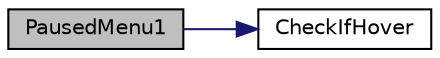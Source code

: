 digraph "PausedMenu1"
{
 // LATEX_PDF_SIZE
  edge [fontname="Helvetica",fontsize="10",labelfontname="Helvetica",labelfontsize="10"];
  node [fontname="Helvetica",fontsize="10",shape=record];
  rankdir="LR";
  Node22 [label="PausedMenu1",height=0.2,width=0.4,color="black", fillcolor="grey75", style="filled", fontcolor="black",tooltip="Function used for creaing pause menu for singleplayer."];
  Node22 -> Node23 [color="midnightblue",fontsize="10",style="solid",fontname="Helvetica"];
  Node23 [label="CheckIfHover",height=0.2,width=0.4,color="black", fillcolor="white", style="filled",URL="$making_menu_8c.html#afc43a28ca87591786836417e88f766a8",tooltip="Checks if mouse has hovered button."];
}
